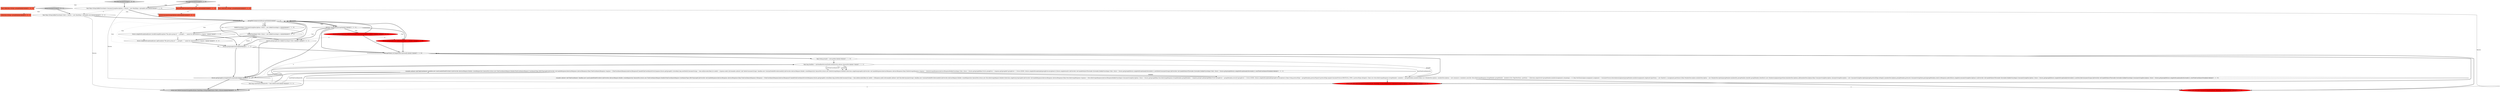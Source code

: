 digraph {
12 [style = filled, label = "final Map<String,KafkaFutureImpl<ConsumerGroupDescription>> futures = new HashMap<>(groupIds.size())@@@3@@@['1', '1', '0']", fillcolor = white, shape = ellipse image = "AAA0AAABBB1BBB"];
25 [style = filled, label = "KafkaFutureImpl<Void> future = new KafkaFutureImpl<>()@@@6@@@['0', '0', '1']", fillcolor = white, shape = ellipse image = "AAA0AAABBB3BBB"];
21 [style = filled, label = "deleteConsumerGroups['0', '0', '1']", fillcolor = lightgray, shape = diamond image = "AAA0AAABBB3BBB"];
6 [style = filled, label = "describeConsumerGroups['1', '0', '0']", fillcolor = lightgray, shape = diamond image = "AAA0AAABBB1BBB"];
27 [style = filled, label = "DeleteConsumerGroupsOptions options@@@2@@@['0', '0', '1']", fillcolor = tomato, shape = box image = "AAA0AAABBB3BBB"];
14 [style = filled, label = "groupIdIsUnrepresentable(groupId)@@@5@@@['1', '1', '1']", fillcolor = white, shape = diamond image = "AAA0AAABBB1BBB"];
8 [style = filled, label = "futures.put(groupId,new KafkaFutureImpl<ConsumerGroupDescription>())@@@11@@@['1', '0', '0']", fillcolor = red, shape = ellipse image = "AAA1AAABBB1BBB"];
15 [style = filled, label = "future.completeExceptionally(new InvalidGroupIdException(\"The given group id '\" + groupId + \"' cannot be represented in a request.\"))@@@7@@@['1', '1', '0']", fillcolor = white, shape = ellipse image = "AAA0AAABBB1BBB"];
16 [style = filled, label = "return new DescribeConsumerGroupsResult(new HashMap<>(futures))@@@73@@@['0', '1', '0']", fillcolor = red, shape = ellipse image = "AAA1AAABBB2BBB"];
28 [style = filled, label = "final long startFindCoordinatorMs = time.milliseconds()@@@16@@@['0', '0', '1']", fillcolor = white, shape = ellipse image = "AAA0AAABBB3BBB"];
9 [style = filled, label = "!futures.containsKey(groupId)@@@10@@@['1', '1', '1']", fillcolor = white, shape = diamond image = "AAA0AAABBB1BBB"];
10 [style = filled, label = "final long deadline = calcDeadlineMs(startFindCoordinatorMs,options.timeoutMs())@@@17@@@['1', '1', '1']", fillcolor = white, shape = ellipse image = "AAA0AAABBB1BBB"];
18 [style = filled, label = "final Collection<String> groupIds@@@2@@@['0', '1', '0']", fillcolor = tomato, shape = box image = "AAA0AAABBB2BBB"];
23 [style = filled, label = "Collection<String> groupIds@@@2@@@['0', '0', '1']", fillcolor = tomato, shape = box image = "AAA0AAABBB3BBB"];
1 [style = filled, label = "final String groupId = entry.getKey()@@@16@@@['1', '1', '0']", fillcolor = white, shape = ellipse image = "AAA0AAABBB1BBB"];
11 [style = filled, label = "return new DescribeConsumerGroupsResult(new HashMap<String,KafkaFuture<ConsumerGroupDescription>>(futures))@@@73@@@['1', '0', '0']", fillcolor = red, shape = ellipse image = "AAA1AAABBB1BBB"];
26 [style = filled, label = "futures.put(groupId,new KafkaFutureImpl<Void>())@@@11@@@['0', '0', '1']", fillcolor = white, shape = ellipse image = "AAA0AAABBB3BBB"];
20 [style = filled, label = "futures.get(groupId).isCompletedExceptionally()@@@15@@@['0', '0', '1']", fillcolor = white, shape = diamond image = "AAA0AAABBB3BBB"];
22 [style = filled, label = "future.completeExceptionally(new ApiException(\"The given group id '\" + groupId + \"' cannot be represented in a request.\"))@@@7@@@['0', '0', '1']", fillcolor = white, shape = ellipse image = "AAA0AAABBB3BBB"];
3 [style = filled, label = "entry.getValue().isCompletedExceptionally()@@@15@@@['1', '1', '0']", fillcolor = white, shape = diamond image = "AAA0AAABBB1BBB"];
19 [style = filled, label = "futures.put(groupId,new KafkaFutureImpl<>())@@@11@@@['0', '1', '0']", fillcolor = red, shape = ellipse image = "AAA1AAABBB2BBB"];
2 [style = filled, label = "runnable.call(new Call(\"findCoordinator\",deadline,new LeastLoadedNodeProvider()){@Override AbstractRequest.Builder createRequest(int timeoutMs){return new FindCoordinatorRequest.Builder(FindCoordinatorRequest.CoordinatorType.GROUP,groupId)}@Override void handleResponse(AbstractResponse abstractResponse){final FindCoordinatorResponse response = (FindCoordinatorResponse)abstractResponseif (handleFindCoordinatorError(response,futures.get(groupId))) returnfinal long nowDeleteConsumerGroups = time.milliseconds()final int nodeId = response.node().id()runnable.call(new Call(\"deleteConsumerGroups\",deadline,new ConstantNodeIdProvider(nodeId)){@Override AbstractRequest.Builder createRequest(int timeoutMs){return new DeleteGroupsRequest.Builder(Collections.singleton(groupId))}@Override void handleResponse(AbstractResponse abstractResponse){final DeleteGroupsResponse response = (DeleteGroupsResponse)abstractResponseKafkaFutureImpl<Void> future = futures.get(groupId)final Errors groupError = response.get(groupId)if (groupError != Errors.NONE) {future.completeExceptionally(groupError.exception())}{future.complete(null)}}@Override void handleFailure(Throwable throwable){KafkaFutureImpl<Void> future = futures.get(groupId)future.completeExceptionally(throwable)}},nowDeleteConsumerGroups)}@Override void handleFailure(Throwable throwable){KafkaFutureImpl<Void> future = futures.get(groupId)future.completeExceptionally(throwable)}},startFindCoordinatorMs)@@@18@@@['1', '1', '1']", fillcolor = white, shape = ellipse image = "AAA0AAABBB1BBB"];
4 [style = filled, label = "final Collection<String> groupIds@@@2@@@['1', '0', '0']", fillcolor = tomato, shape = box image = "AAA0AAABBB1BBB"];
17 [style = filled, label = "describeConsumerGroups['0', '1', '0']", fillcolor = lightgray, shape = diamond image = "AAA0AAABBB2BBB"];
7 [style = filled, label = "futures.put(groupId,future)@@@8@@@['1', '1', '1']", fillcolor = white, shape = ellipse image = "AAA0AAABBB1BBB"];
24 [style = filled, label = "final Map<String,KafkaFutureImpl<Void>> futures = new HashMap<>(groupIds.size())@@@3@@@['0', '0', '1']", fillcolor = white, shape = ellipse image = "AAA0AAABBB3BBB"];
0 [style = filled, label = "KafkaFutureImpl<ConsumerGroupDescription> future = new KafkaFutureImpl<>()@@@6@@@['1', '1', '0']", fillcolor = white, shape = ellipse image = "AAA0AAABBB1BBB"];
5 [style = filled, label = "runnable.call(new Call(\"findCoordinator\",deadline,new LeastLoadedNodeProvider()){@Override AbstractRequest.Builder createRequest(int timeoutMs){return new FindCoordinatorRequest.Builder(FindCoordinatorRequest.CoordinatorType.GROUP,groupId)}@Override void handleResponse(AbstractResponse abstractResponse){final FindCoordinatorResponse fcResponse = (FindCoordinatorResponse)abstractResponseif (handleFindCoordinatorError(fcResponse,futures.get(groupId))) returnfinal long nowDescribeConsumerGroups = time.milliseconds()final int nodeId = fcResponse.node().id()runnable.call(new Call(\"describeConsumerGroups\",deadline,new ConstantNodeIdProvider(nodeId)){@Override AbstractRequest.Builder createRequest(int timeoutMs){return new DescribeGroupsRequest.Builder(Collections.singletonList(groupId))}@Override void handleResponse(AbstractResponse abstractResponse){final DescribeGroupsResponse response = (DescribeGroupsResponse)abstractResponseKafkaFutureImpl<ConsumerGroupDescription> future = futures.get(groupId)final DescribeGroupsResponse.GroupMetadata groupMetadata = response.groups().get(groupId)final Errors groupError = groupMetadata.error()if (groupError != Errors.NONE) {future.completeExceptionally(groupError.exception())}{final String protocolType = groupMetadata.protocolType()if (protocolType.equals(ConsumerProtocol.PROTOCOL_TYPE) || protocolType.isEmpty()) {final List<DescribeGroupsResponse.GroupMember> members = groupMetadata.members()final List<MemberDescription> memberDescriptions = new ArrayList<>(members.size())for (DescribeGroupsResponse.GroupMember groupMember : members){Set<TopicPartition> partitions = Collections.emptySet()if (groupMember.memberAssignment().remaining() > 0) {final PartitionAssignor.Assignment assignment = ConsumerProtocol.deserializeAssignment(groupMember.memberAssignment().duplicate())partitions = new HashSet<>(assignment.partitions())}final MemberDescription memberDescription = new MemberDescription(groupMember.memberId(),groupMember.clientId(),groupMember.clientHost(),new MemberAssignment(partitions))memberDescriptions.add(memberDescription)}final ConsumerGroupDescription consumerGroupDescription = new ConsumerGroupDescription(groupId,protocolType.isEmpty(),memberDescriptions,groupMetadata.protocol(),ConsumerGroupState.parse(groupMetadata.state()),fcResponse.node())future.complete(consumerGroupDescription)}}}@Override void handleFailure(Throwable throwable){KafkaFutureImpl<ConsumerGroupDescription> future = futures.get(groupId)future.completeExceptionally(throwable)}},nowDescribeConsumerGroups)}@Override void handleFailure(Throwable throwable){KafkaFutureImpl<ConsumerGroupDescription> future = futures.get(groupId)future.completeExceptionally(throwable)}},startFindCoordinatorMs)@@@19@@@['1', '1', '0']", fillcolor = white, shape = ellipse image = "AAA0AAABBB1BBB"];
13 [style = filled, label = "final DescribeConsumerGroupsOptions options@@@2@@@['1', '1', '0']", fillcolor = tomato, shape = box image = "AAA0AAABBB1BBB"];
29 [style = filled, label = "return new DeleteConsumerGroupsResult(new HashMap<String,KafkaFuture<Void>>(futures))@@@56@@@['0', '0', '1']", fillcolor = lightgray, shape = ellipse image = "AAA0AAABBB3BBB"];
5->3 [style = bold, label=""];
10->5 [style = solid, label="startFindCoordinatorMs"];
8->19 [style = dashed, label="0"];
1->5 [style = solid, label="groupId"];
2->5 [style = solid, label="deadline"];
2->20 [style = bold, label=""];
14->25 [style = bold, label=""];
9->26 [style = dotted, label="true"];
28->10 [style = bold, label=""];
15->7 [style = bold, label=""];
3->1 [style = bold, label=""];
25->22 [style = bold, label=""];
14->0 [style = dotted, label="true"];
20->29 [style = bold, label=""];
17->18 [style = dotted, label="true"];
11->16 [style = dashed, label="0"];
6->13 [style = dotted, label="true"];
10->2 [style = solid, label="deadline"];
8->3 [style = bold, label=""];
20->28 [style = bold, label=""];
3->11 [style = bold, label=""];
26->14 [style = bold, label=""];
11->29 [style = dashed, label="0"];
8->14 [style = bold, label=""];
21->27 [style = dotted, label="true"];
28->2 [style = solid, label="startFindCoordinatorMs"];
14->22 [style = dotted, label="true"];
9->20 [style = bold, label=""];
12->16 [style = solid, label="futures"];
21->24 [style = bold, label=""];
7->20 [style = bold, label=""];
3->16 [style = bold, label=""];
9->8 [style = bold, label=""];
28->10 [style = solid, label="startFindCoordinatorMs"];
22->7 [style = bold, label=""];
0->15 [style = bold, label=""];
7->3 [style = bold, label=""];
15->22 [style = dashed, label="0"];
0->7 [style = solid, label="future"];
24->14 [style = bold, label=""];
7->14 [style = bold, label=""];
9->8 [style = dotted, label="true"];
5->16 [style = bold, label=""];
9->26 [style = bold, label=""];
14->15 [style = dotted, label="true"];
17->12 [style = bold, label=""];
9->19 [style = dotted, label="true"];
14->9 [style = dotted, label="false"];
19->14 [style = bold, label=""];
13->27 [style = dashed, label="0"];
14->0 [style = bold, label=""];
12->11 [style = solid, label="futures"];
6->4 [style = dotted, label="true"];
0->25 [style = dashed, label="0"];
21->23 [style = dotted, label="true"];
12->24 [style = dashed, label="0"];
3->20 [style = dashed, label="0"];
14->7 [style = dotted, label="true"];
14->25 [style = dotted, label="true"];
12->14 [style = bold, label=""];
25->7 [style = solid, label="future"];
9->14 [style = bold, label=""];
9->19 [style = bold, label=""];
9->3 [style = bold, label=""];
14->9 [style = bold, label=""];
10->2 [style = bold, label=""];
5->11 [style = bold, label=""];
24->29 [style = solid, label="futures"];
2->29 [style = bold, label=""];
1->10 [style = bold, label=""];
10->2 [style = solid, label="startFindCoordinatorMs"];
17->13 [style = dotted, label="true"];
19->3 [style = bold, label=""];
26->20 [style = bold, label=""];
2->5 [style = bold, label=""];
8->26 [style = dashed, label="0"];
6->12 [style = bold, label=""];
}
